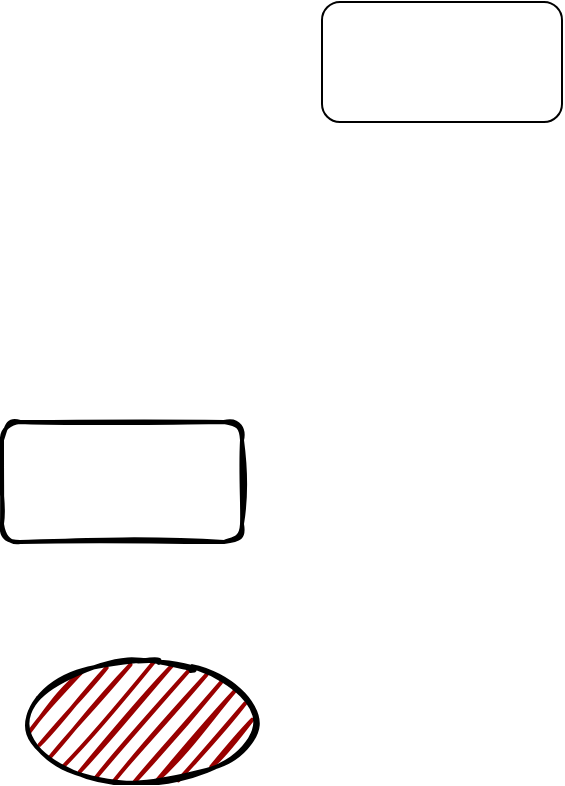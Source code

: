 <mxfile version="14.7.2" type="github" pages="2">
  <diagram id="ZchLk-KhiFi6buuQg1I7" name="Page-1">
    <mxGraphModel dx="1298" dy="834" grid="1" gridSize="10" guides="1" tooltips="1" connect="1" arrows="1" fold="1" page="1" pageScale="1" pageWidth="827" pageHeight="1169" math="0" shadow="0">
      <root>
        <mxCell id="0" />
        <mxCell id="1" parent="0" />
        <mxCell id="RjElgSxgtvQlfLAIb65S-1" value="" style="rounded=1;whiteSpace=wrap;html=1;" parent="1" vertex="1">
          <mxGeometry x="370" y="190" width="120" height="60" as="geometry" />
        </mxCell>
        <mxCell id="RjElgSxgtvQlfLAIb65S-2" value="" style="rounded=1;whiteSpace=wrap;html=1;strokeWidth=2;fillWeight=4;hachureGap=8;hachureAngle=45;sketch=1;" parent="1" vertex="1">
          <mxGeometry x="210" y="400" width="120" height="60" as="geometry" />
        </mxCell>
        <mxCell id="RjElgSxgtvQlfLAIb65S-3" value="" style="ellipse;whiteSpace=wrap;html=1;strokeWidth=2;fillWeight=2;hachureGap=8;fillColor=#990000;fillStyle=dots;sketch=1;" parent="1" vertex="1">
          <mxGeometry x="220" y="520" width="120" height="60" as="geometry" />
        </mxCell>
      </root>
    </mxGraphModel>
  </diagram>
  <diagram id="oblt0F7t041qyF0Aw6Nt" name="Page-2">
    <mxGraphModel dx="1298" dy="834" grid="1" gridSize="10" guides="1" tooltips="1" connect="1" arrows="1" fold="1" page="1" pageScale="1" pageWidth="827" pageHeight="1169" math="0" shadow="0">
      <root>
        <mxCell id="qIvikeLOcdl3Von555-Z-0" />
        <mxCell id="qIvikeLOcdl3Von555-Z-1" parent="qIvikeLOcdl3Von555-Z-0" />
        <mxCell id="qIvikeLOcdl3Von555-Z-2" value="Cross-Functional Flowchart" style="shape=table;childLayout=tableLayout;rowLines=0;columnLines=0;startSize=40;html=1;whiteSpace=wrap;collapsible=0;recursiveResize=0;expand=0;pointerEvents=0;fontStyle=1;align=center;" vertex="1" parent="qIvikeLOcdl3Von555-Z-1">
          <mxGeometry x="250" y="240" width="400" height="400" as="geometry" />
        </mxCell>
        <mxCell id="qIvikeLOcdl3Von555-Z-3" value="Actor 1" style="swimlane;horizontal=0;points=[[0,0.5],[1,0.5]];portConstraint=eastwest;startSize=40;html=1;whiteSpace=wrap;collapsible=0;recursiveResize=0;expand=0;pointerEvents=0;fontStyle=1" vertex="1" parent="qIvikeLOcdl3Von555-Z-2">
          <mxGeometry y="40" width="400" height="120" as="geometry" />
        </mxCell>
        <mxCell id="qIvikeLOcdl3Von555-Z-4" value="Phase 1" style="swimlane;connectable=0;startSize=40;html=1;whiteSpace=wrap;collapsible=0;recursiveResize=0;expand=0;pointerEvents=0;" vertex="1" parent="qIvikeLOcdl3Von555-Z-3">
          <mxGeometry x="40" width="120" height="120" as="geometry" />
        </mxCell>
        <mxCell id="qIvikeLOcdl3Von555-Z-5" value="Phase 2" style="swimlane;connectable=0;startSize=40;html=1;whiteSpace=wrap;collapsible=0;recursiveResize=0;expand=0;pointerEvents=0;" vertex="1" parent="qIvikeLOcdl3Von555-Z-3">
          <mxGeometry x="160" width="120" height="120" as="geometry" />
        </mxCell>
        <mxCell id="qIvikeLOcdl3Von555-Z-6" value="Phase 3" style="swimlane;connectable=0;startSize=40;html=1;whiteSpace=wrap;collapsible=0;recursiveResize=0;expand=0;pointerEvents=0;" vertex="1" parent="qIvikeLOcdl3Von555-Z-3">
          <mxGeometry x="280" width="120" height="120" as="geometry" />
        </mxCell>
        <mxCell id="qIvikeLOcdl3Von555-Z-7" value="Actor 2" style="swimlane;horizontal=0;points=[[0,0.5],[1,0.5]];portConstraint=eastwest;startSize=40;html=1;whiteSpace=wrap;collapsible=0;recursiveResize=0;expand=0;pointerEvents=0;" vertex="1" parent="qIvikeLOcdl3Von555-Z-2">
          <mxGeometry y="160" width="400" height="120" as="geometry" />
        </mxCell>
        <mxCell id="qIvikeLOcdl3Von555-Z-8" value="" style="swimlane;connectable=0;startSize=0;html=1;whiteSpace=wrap;collapsible=0;recursiveResize=0;expand=0;pointerEvents=0;" vertex="1" parent="qIvikeLOcdl3Von555-Z-7">
          <mxGeometry x="40" width="120" height="120" as="geometry" />
        </mxCell>
        <mxCell id="qIvikeLOcdl3Von555-Z-9" value="" style="swimlane;connectable=0;startSize=0;html=1;whiteSpace=wrap;collapsible=0;recursiveResize=0;expand=0;pointerEvents=0;" vertex="1" parent="qIvikeLOcdl3Von555-Z-7">
          <mxGeometry x="160" width="120" height="120" as="geometry" />
        </mxCell>
        <mxCell id="qIvikeLOcdl3Von555-Z-10" value="" style="swimlane;connectable=0;startSize=0;html=1;whiteSpace=wrap;collapsible=0;recursiveResize=0;expand=0;pointerEvents=0;" vertex="1" parent="qIvikeLOcdl3Von555-Z-7">
          <mxGeometry x="280" width="120" height="120" as="geometry" />
        </mxCell>
        <mxCell id="qIvikeLOcdl3Von555-Z-11" value="Actor 3" style="swimlane;horizontal=0;points=[[0,0.5],[1,0.5]];portConstraint=eastwest;startSize=40;html=1;whiteSpace=wrap;collapsible=0;recursiveResize=0;expand=0;pointerEvents=0;" vertex="1" parent="qIvikeLOcdl3Von555-Z-2">
          <mxGeometry y="280" width="400" height="120" as="geometry" />
        </mxCell>
        <mxCell id="qIvikeLOcdl3Von555-Z-12" value="" style="swimlane;connectable=0;startSize=0;html=1;whiteSpace=wrap;collapsible=0;recursiveResize=0;expand=0;pointerEvents=0;" vertex="1" parent="qIvikeLOcdl3Von555-Z-11">
          <mxGeometry x="40" width="120" height="120" as="geometry" />
        </mxCell>
        <mxCell id="qIvikeLOcdl3Von555-Z-13" value="" style="swimlane;connectable=0;startSize=0;html=1;whiteSpace=wrap;collapsible=0;recursiveResize=0;expand=0;pointerEvents=0;" vertex="1" parent="qIvikeLOcdl3Von555-Z-11">
          <mxGeometry x="160" width="120" height="120" as="geometry" />
        </mxCell>
        <mxCell id="qIvikeLOcdl3Von555-Z-14" value="" style="swimlane;connectable=0;startSize=0;html=1;whiteSpace=wrap;collapsible=0;recursiveResize=0;expand=0;pointerEvents=0;" vertex="1" parent="qIvikeLOcdl3Von555-Z-11">
          <mxGeometry x="280" width="120" height="120" as="geometry" />
        </mxCell>
      </root>
    </mxGraphModel>
  </diagram>
</mxfile>
